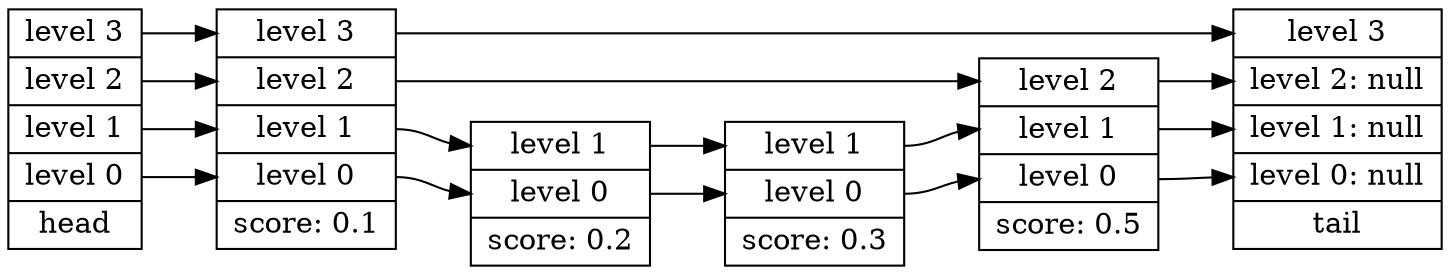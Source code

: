 digraph skiplist {
    rankdir="LR"
    node [shape="record", height=".1"]

    head [label="<3> level 3 | <2> level 2 | <1> level  1 | <0> level 0 | head"]
    tail [label="<3> level 3 | <2> level 2: null | <1> level  1: null | <0> level 0: null | tail"]
    
    a [label="<3> level 3 |<2> level 2 | <1> level  1 | <0> level 0 | <socre> score: 0.1"]
    b [label="<1> level 1 |<0> level  0 |  <socre> score: 0.2"]
    c [label="<1> level 1 |<0> level  0 |  <socre> score: 0.3"]
    d [label="<2> level 2 |<1> level  1 | <0> level 0 |  <socre> score: 0.5"]

    head:0 -> a:0
    head:1 -> a:1
    head:2 -> a:2
    head:3 -> a:3

    a:0 -> b:0
    a:1 -> b:1
    a:2 -> d:2
    b:1 -> c:1
    b:0 -> c:0
    c:0 -> d:0
    c:1 -> d:1

    d:0 -> tail:0
    d:1 -> tail:1
    d:2 -> tail:2
    a:3 -> tail:3
}